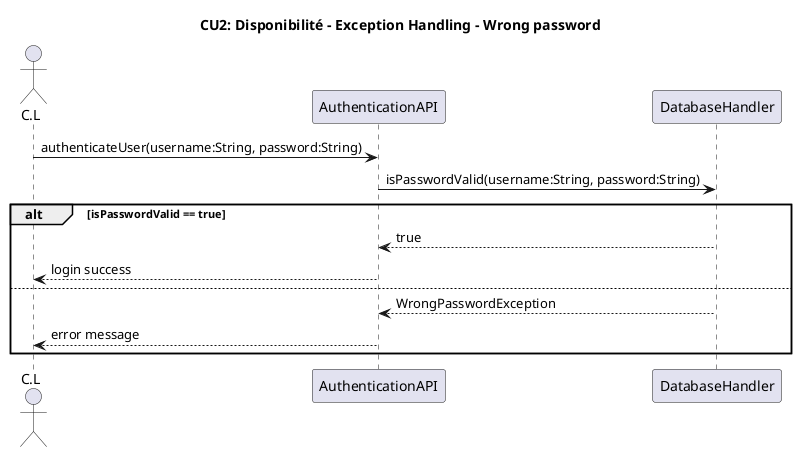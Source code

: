 @startuml
actor C.L as CL
participant AuthenticationAPI as Auth
participant DatabaseHandler as DB

title CU2: Disponibilité - Exception Handling - Wrong password

CL -> Auth: authenticateUser(username:String, password:String)
Auth -> DB: isPasswordValid(username:String, password:String)
alt isPasswordValid == true
    DB --> Auth: true
    Auth --> CL: login success
else
    DB --> Auth: WrongPasswordException
    Auth --> CL: error message
end 
@enduml